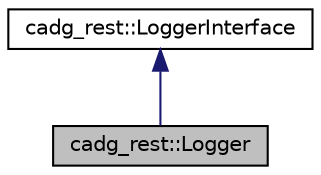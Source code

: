 digraph "cadg_rest::Logger"
{
 // LATEX_PDF_SIZE
  edge [fontname="Helvetica",fontsize="10",labelfontname="Helvetica",labelfontsize="10"];
  node [fontname="Helvetica",fontsize="10",shape=record];
  Node2 [label="cadg_rest::Logger",height=0.2,width=0.4,color="black", fillcolor="grey75", style="filled", fontcolor="black",tooltip="A logger."];
  Node3 -> Node2 [dir="back",color="midnightblue",fontsize="10",style="solid",fontname="Helvetica"];
  Node3 [label="cadg_rest::LoggerInterface",height=0.2,width=0.4,color="black", fillcolor="white", style="filled",URL="$classcadg__rest_1_1_logger_interface.html",tooltip=" "];
}
